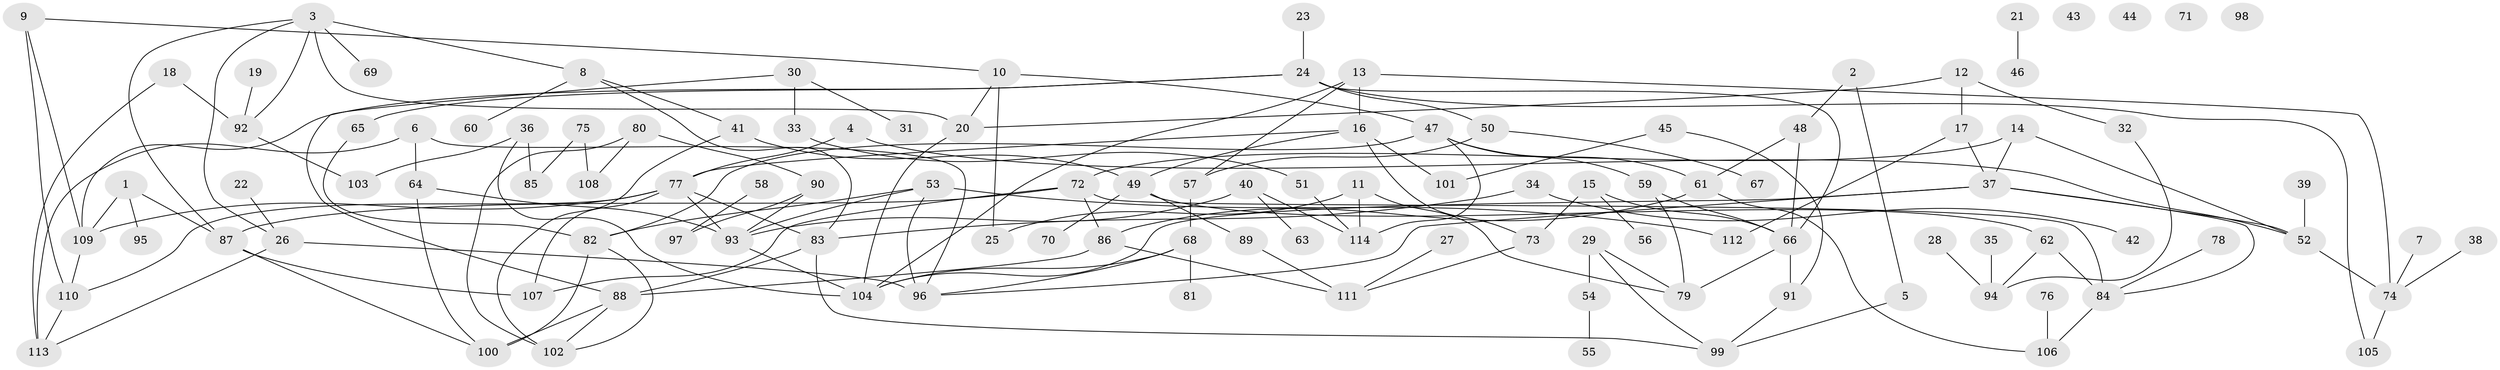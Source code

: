 // Generated by graph-tools (version 1.1) at 2025/49/03/09/25 03:49:11]
// undirected, 114 vertices, 163 edges
graph export_dot {
graph [start="1"]
  node [color=gray90,style=filled];
  1;
  2;
  3;
  4;
  5;
  6;
  7;
  8;
  9;
  10;
  11;
  12;
  13;
  14;
  15;
  16;
  17;
  18;
  19;
  20;
  21;
  22;
  23;
  24;
  25;
  26;
  27;
  28;
  29;
  30;
  31;
  32;
  33;
  34;
  35;
  36;
  37;
  38;
  39;
  40;
  41;
  42;
  43;
  44;
  45;
  46;
  47;
  48;
  49;
  50;
  51;
  52;
  53;
  54;
  55;
  56;
  57;
  58;
  59;
  60;
  61;
  62;
  63;
  64;
  65;
  66;
  67;
  68;
  69;
  70;
  71;
  72;
  73;
  74;
  75;
  76;
  77;
  78;
  79;
  80;
  81;
  82;
  83;
  84;
  85;
  86;
  87;
  88;
  89;
  90;
  91;
  92;
  93;
  94;
  95;
  96;
  97;
  98;
  99;
  100;
  101;
  102;
  103;
  104;
  105;
  106;
  107;
  108;
  109;
  110;
  111;
  112;
  113;
  114;
  1 -- 87;
  1 -- 95;
  1 -- 109;
  2 -- 5;
  2 -- 48;
  3 -- 8;
  3 -- 20;
  3 -- 26;
  3 -- 69;
  3 -- 87;
  3 -- 92;
  4 -- 52;
  4 -- 77;
  5 -- 99;
  6 -- 64;
  6 -- 96;
  6 -- 113;
  7 -- 74;
  8 -- 41;
  8 -- 60;
  8 -- 83;
  9 -- 10;
  9 -- 109;
  9 -- 110;
  10 -- 20;
  10 -- 25;
  10 -- 47;
  11 -- 25;
  11 -- 79;
  11 -- 114;
  12 -- 17;
  12 -- 20;
  12 -- 32;
  13 -- 16;
  13 -- 57;
  13 -- 74;
  13 -- 104;
  14 -- 37;
  14 -- 52;
  14 -- 72;
  15 -- 56;
  15 -- 66;
  15 -- 73;
  16 -- 49;
  16 -- 73;
  16 -- 77;
  16 -- 101;
  17 -- 37;
  17 -- 112;
  18 -- 92;
  18 -- 113;
  19 -- 92;
  20 -- 104;
  21 -- 46;
  22 -- 26;
  23 -- 24;
  24 -- 50;
  24 -- 65;
  24 -- 66;
  24 -- 105;
  24 -- 109;
  26 -- 96;
  26 -- 113;
  27 -- 111;
  28 -- 94;
  29 -- 54;
  29 -- 79;
  29 -- 99;
  30 -- 31;
  30 -- 33;
  30 -- 88;
  32 -- 94;
  33 -- 51;
  34 -- 42;
  34 -- 83;
  35 -- 94;
  36 -- 85;
  36 -- 103;
  36 -- 104;
  37 -- 52;
  37 -- 84;
  37 -- 96;
  37 -- 104;
  38 -- 74;
  39 -- 52;
  40 -- 63;
  40 -- 93;
  40 -- 114;
  41 -- 49;
  41 -- 102;
  45 -- 91;
  45 -- 101;
  47 -- 59;
  47 -- 61;
  47 -- 82;
  47 -- 114;
  48 -- 61;
  48 -- 66;
  49 -- 62;
  49 -- 70;
  49 -- 89;
  50 -- 57;
  50 -- 67;
  51 -- 114;
  52 -- 74;
  53 -- 82;
  53 -- 93;
  53 -- 96;
  53 -- 112;
  54 -- 55;
  57 -- 68;
  58 -- 97;
  59 -- 66;
  59 -- 79;
  61 -- 86;
  61 -- 106;
  62 -- 84;
  62 -- 94;
  64 -- 93;
  64 -- 100;
  65 -- 82;
  66 -- 79;
  66 -- 91;
  68 -- 81;
  68 -- 96;
  68 -- 104;
  72 -- 84;
  72 -- 86;
  72 -- 87;
  72 -- 107;
  73 -- 111;
  74 -- 105;
  75 -- 85;
  75 -- 108;
  76 -- 106;
  77 -- 83;
  77 -- 93;
  77 -- 107;
  77 -- 109;
  77 -- 110;
  78 -- 84;
  80 -- 90;
  80 -- 102;
  80 -- 108;
  82 -- 100;
  82 -- 102;
  83 -- 88;
  83 -- 99;
  84 -- 106;
  86 -- 88;
  86 -- 111;
  87 -- 100;
  87 -- 107;
  88 -- 100;
  88 -- 102;
  89 -- 111;
  90 -- 93;
  90 -- 97;
  91 -- 99;
  92 -- 103;
  93 -- 104;
  109 -- 110;
  110 -- 113;
}
